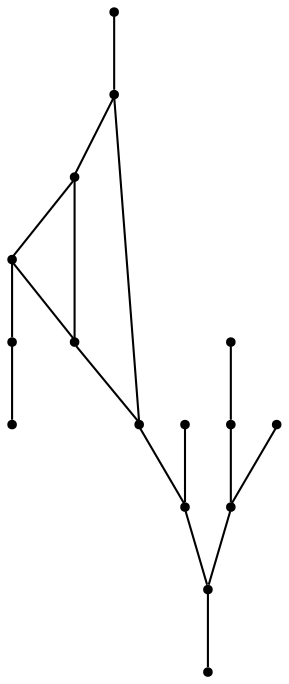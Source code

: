 graph {
  node [shape=point,comment="{\"directed\":false,\"doi\":\"10.1007/978-3-642-18469-7_13\",\"figure\":\"3\"}"]

  v0 [pos="898.2704423663237,1067.3857352196887"]
  v1 [pos="771.2260633458457,1067.3857352196887"]
  v2 [pos="1164.240009196639,650.9713518249746"]
  v3 [pos="1096.2974914569352,1064.4216237938776"]
  v4 [pos="1022.418776909157,857.6948980984885"]
  v5 [pos="1022.418776909157,655.8429891990302"]
  v6 [pos="1007.6409691801631,1070.3518814754998"]
  v7 [pos="978.0863718149649,724.798783638746"]
  v8 [pos="918.9854649961807,650.9713518249746"]
  v9 [pos="889.4340332632489,795.6704341120197"]
  v10 [pos="827.3619339928106,887.2309165665131"]
  v11 [pos="810.8910697706211,651.9933769867573"]
  v12 [pos="786.0028052589507,975.8284321870706"]
  v13 [pos="726.8946763444426,650.9713518249746"]
  v14 [pos="720.9637449850134,795.6704341120197"]
  v15 [pos="681.2945548351818,1066.768037137775"]

  v15 -- v1 [id="-3",pos="681.2945548351818,1066.768037137775 771.2260633458457,1067.3857352196887 771.2260633458457,1067.3857352196887 771.2260633458457,1067.3857352196887"]
  v1 -- v0 [id="-4",pos="771.2260633458457,1067.3857352196887 898.2704423663237,1067.3857352196887 898.2704423663237,1067.3857352196887 898.2704423663237,1067.3857352196887"]
  v0 -- v6 [id="-5",pos="898.2704423663237,1067.3857352196887 1007.6409691801631,1070.3518814754998 1007.6409691801631,1070.3518814754998 1007.6409691801631,1070.3518814754998"]
  v6 -- v3 [id="-6",pos="1007.6409691801631,1070.3518814754998 1096.2974914569352,1064.4216237938776 1096.2974914569352,1064.4216237938776 1096.2974914569352,1064.4216237938776"]
  v13 -- v11 [id="-9",pos="726.8946763444426,650.9713518249746 810.8910697706211,651.9933769867573 810.8910697706211,651.9933769867573 810.8910697706211,651.9933769867573"]
  v11 -- v8 [id="-10",pos="810.8910697706211,651.9933769867573 918.9854649961807,650.9713518249746 918.9854649961807,650.9713518249746 918.9854649961807,650.9713518249746"]
  v8 -- v5 [id="-11",pos="918.9854649961807,650.9713518249746 1022.418776909157,655.8429891990302 1022.418776909157,655.8429891990302 1022.418776909157,655.8429891990302"]
  v5 -- v2 [id="-12",pos="1022.418776909157,655.8429891990302 1164.240009196639,650.9713518249746 1164.240009196639,650.9713518249746 1164.240009196639,650.9713518249746"]
  v14 -- v10 [id="-18",pos="720.9637449850134,795.6704341120197 827.3619339928106,887.2309165665131 827.3619339928106,887.2309165665131 827.3619339928106,887.2309165665131"]
  v12 -- v0 [id="-24",pos="786.0028052589507,975.8284321870706 898.2704423663237,1067.3857352196887 898.2704423663237,1067.3857352196887 898.2704423663237,1067.3857352196887"]
  v11 -- v9 [id="-30",pos="810.8910697706211,651.9933769867573 889.4340332632489,795.6704341120197 889.4340332632489,795.6704341120197 889.4340332632489,795.6704341120197"]
  v10 -- v6 [id="-31",pos="827.3619339928106,887.2309165665131 1007.6409691801631,1070.3518814754998 1007.6409691801631,1070.3518814754998 1007.6409691801631,1070.3518814754998"]
  v9 -- v10 [id="-39",pos="889.4340332632489,795.6704341120197 827.3619339928106,887.2309165665131 827.3619339928106,887.2309165665131 827.3619339928106,887.2309165665131"]
  v8 -- v7 [id="-44",pos="918.9854649961807,650.9713518249746 978.0863718149649,724.798783638746 978.0863718149649,724.798783638746 978.0863718149649,724.798783638746"]
  v7 -- v9 [id="-47",pos="978.0863718149649,724.798783638746 889.4340332632489,795.6704341120197 889.4340332632489,795.6704341120197 889.4340332632489,795.6704341120197"]
  v5 -- v7 [id="-56",pos="1022.418776909157,655.8429891990302 978.0863718149649,724.798783638746 978.0863718149649,724.798783638746 978.0863718149649,724.798783638746"]
  v2 -- v4 [id="-60",pos="1164.240009196639,650.9713518249746 1022.418776909157,857.6948980984885 1022.418776909157,857.6948980984885 1022.418776909157,857.6948980984885"]
}